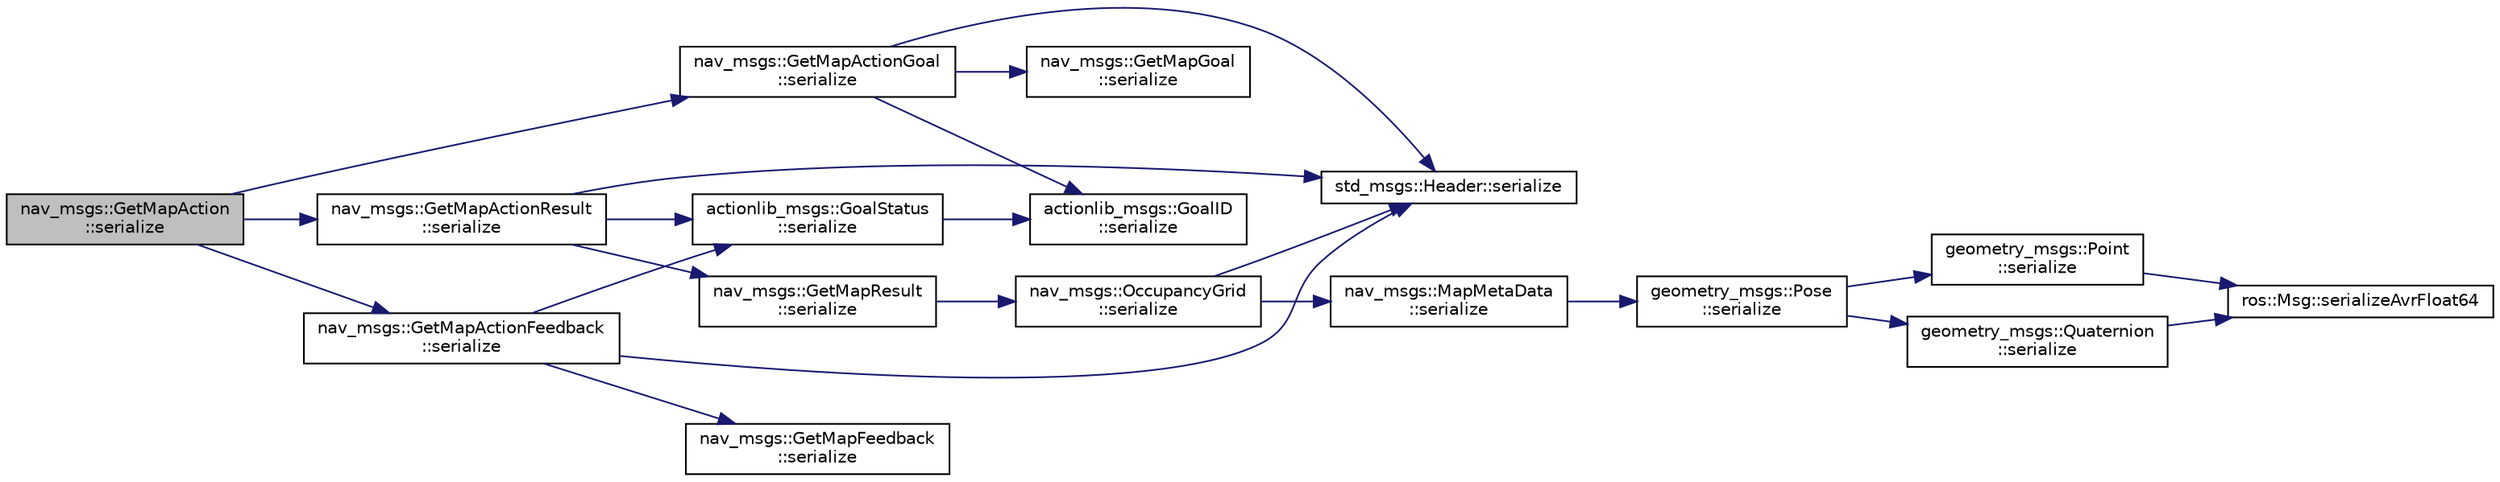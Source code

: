 digraph "nav_msgs::GetMapAction::serialize"
{
  edge [fontname="Helvetica",fontsize="10",labelfontname="Helvetica",labelfontsize="10"];
  node [fontname="Helvetica",fontsize="10",shape=record];
  rankdir="LR";
  Node1 [label="nav_msgs::GetMapAction\l::serialize",height=0.2,width=0.4,color="black", fillcolor="grey75", style="filled" fontcolor="black"];
  Node1 -> Node2 [color="midnightblue",fontsize="10",style="solid",fontname="Helvetica"];
  Node2 [label="nav_msgs::GetMapActionGoal\l::serialize",height=0.2,width=0.4,color="black", fillcolor="white", style="filled",URL="$classnav__msgs_1_1_get_map_action_goal.html#ae43f7bc774ec3fedd64672f46f54acf4"];
  Node2 -> Node3 [color="midnightblue",fontsize="10",style="solid",fontname="Helvetica"];
  Node3 [label="std_msgs::Header::serialize",height=0.2,width=0.4,color="black", fillcolor="white", style="filled",URL="$classstd__msgs_1_1_header.html#a200c6f9d2576b1a237a19bc2d769925e"];
  Node2 -> Node4 [color="midnightblue",fontsize="10",style="solid",fontname="Helvetica"];
  Node4 [label="actionlib_msgs::GoalID\l::serialize",height=0.2,width=0.4,color="black", fillcolor="white", style="filled",URL="$classactionlib__msgs_1_1_goal_i_d.html#a74c8333830562d918493b976bc23fe94"];
  Node2 -> Node5 [color="midnightblue",fontsize="10",style="solid",fontname="Helvetica"];
  Node5 [label="nav_msgs::GetMapGoal\l::serialize",height=0.2,width=0.4,color="black", fillcolor="white", style="filled",URL="$classnav__msgs_1_1_get_map_goal.html#a19af76dd6a460e7afcf06e969b6a1f43"];
  Node1 -> Node6 [color="midnightblue",fontsize="10",style="solid",fontname="Helvetica"];
  Node6 [label="nav_msgs::GetMapActionResult\l::serialize",height=0.2,width=0.4,color="black", fillcolor="white", style="filled",URL="$classnav__msgs_1_1_get_map_action_result.html#a894488d06f9e21a9d97d9dba6f5e55e3"];
  Node6 -> Node3 [color="midnightblue",fontsize="10",style="solid",fontname="Helvetica"];
  Node6 -> Node7 [color="midnightblue",fontsize="10",style="solid",fontname="Helvetica"];
  Node7 [label="actionlib_msgs::GoalStatus\l::serialize",height=0.2,width=0.4,color="black", fillcolor="white", style="filled",URL="$classactionlib__msgs_1_1_goal_status.html#ad0c10d1613330ab5dff49d15d843d555"];
  Node7 -> Node4 [color="midnightblue",fontsize="10",style="solid",fontname="Helvetica"];
  Node6 -> Node8 [color="midnightblue",fontsize="10",style="solid",fontname="Helvetica"];
  Node8 [label="nav_msgs::GetMapResult\l::serialize",height=0.2,width=0.4,color="black", fillcolor="white", style="filled",URL="$classnav__msgs_1_1_get_map_result.html#a45d5671c163ec58cd0e73f42bdaff64b"];
  Node8 -> Node9 [color="midnightblue",fontsize="10",style="solid",fontname="Helvetica"];
  Node9 [label="nav_msgs::OccupancyGrid\l::serialize",height=0.2,width=0.4,color="black", fillcolor="white", style="filled",URL="$classnav__msgs_1_1_occupancy_grid.html#a04e853f4172d006b3bacd4f37ad44ea3"];
  Node9 -> Node3 [color="midnightblue",fontsize="10",style="solid",fontname="Helvetica"];
  Node9 -> Node10 [color="midnightblue",fontsize="10",style="solid",fontname="Helvetica"];
  Node10 [label="nav_msgs::MapMetaData\l::serialize",height=0.2,width=0.4,color="black", fillcolor="white", style="filled",URL="$classnav__msgs_1_1_map_meta_data.html#afc61f1b02486586b588bd9e20f3d20d4"];
  Node10 -> Node11 [color="midnightblue",fontsize="10",style="solid",fontname="Helvetica"];
  Node11 [label="geometry_msgs::Pose\l::serialize",height=0.2,width=0.4,color="black", fillcolor="white", style="filled",URL="$classgeometry__msgs_1_1_pose.html#aa19cafeb54ccb2474066c9d181138524"];
  Node11 -> Node12 [color="midnightblue",fontsize="10",style="solid",fontname="Helvetica"];
  Node12 [label="geometry_msgs::Point\l::serialize",height=0.2,width=0.4,color="black", fillcolor="white", style="filled",URL="$classgeometry__msgs_1_1_point.html#a00024cb4ba801f58a690351352c7736f"];
  Node12 -> Node13 [color="midnightblue",fontsize="10",style="solid",fontname="Helvetica"];
  Node13 [label="ros::Msg::serializeAvrFloat64",height=0.2,width=0.4,color="black", fillcolor="white", style="filled",URL="$classros_1_1_msg.html#a3fff55e17efd60a7195a14857ff44897",tooltip="This tricky function handles promoting a 32bit float to a 64bit double, so that AVR can publish messa..."];
  Node11 -> Node14 [color="midnightblue",fontsize="10",style="solid",fontname="Helvetica"];
  Node14 [label="geometry_msgs::Quaternion\l::serialize",height=0.2,width=0.4,color="black", fillcolor="white", style="filled",URL="$classgeometry__msgs_1_1_quaternion.html#a0f1aa1b8b10fffdc9cfb69eb5198a687"];
  Node14 -> Node13 [color="midnightblue",fontsize="10",style="solid",fontname="Helvetica"];
  Node1 -> Node15 [color="midnightblue",fontsize="10",style="solid",fontname="Helvetica"];
  Node15 [label="nav_msgs::GetMapActionFeedback\l::serialize",height=0.2,width=0.4,color="black", fillcolor="white", style="filled",URL="$classnav__msgs_1_1_get_map_action_feedback.html#ab888b882c859a4b023a46caaa49fe483"];
  Node15 -> Node3 [color="midnightblue",fontsize="10",style="solid",fontname="Helvetica"];
  Node15 -> Node7 [color="midnightblue",fontsize="10",style="solid",fontname="Helvetica"];
  Node15 -> Node16 [color="midnightblue",fontsize="10",style="solid",fontname="Helvetica"];
  Node16 [label="nav_msgs::GetMapFeedback\l::serialize",height=0.2,width=0.4,color="black", fillcolor="white", style="filled",URL="$classnav__msgs_1_1_get_map_feedback.html#ab5adc499e3d6cd5c091ae1b9415260df"];
}
